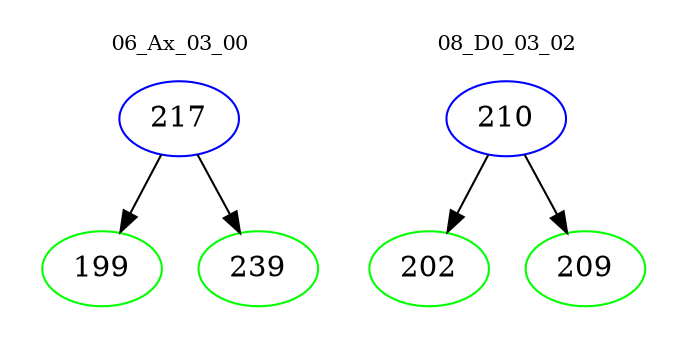 digraph{
subgraph cluster_0 {
color = white
label = "06_Ax_03_00";
fontsize=10;
T0_217 [label="217", color="blue"]
T0_217 -> T0_199 [color="black"]
T0_199 [label="199", color="green"]
T0_217 -> T0_239 [color="black"]
T0_239 [label="239", color="green"]
}
subgraph cluster_1 {
color = white
label = "08_D0_03_02";
fontsize=10;
T1_210 [label="210", color="blue"]
T1_210 -> T1_202 [color="black"]
T1_202 [label="202", color="green"]
T1_210 -> T1_209 [color="black"]
T1_209 [label="209", color="green"]
}
}
